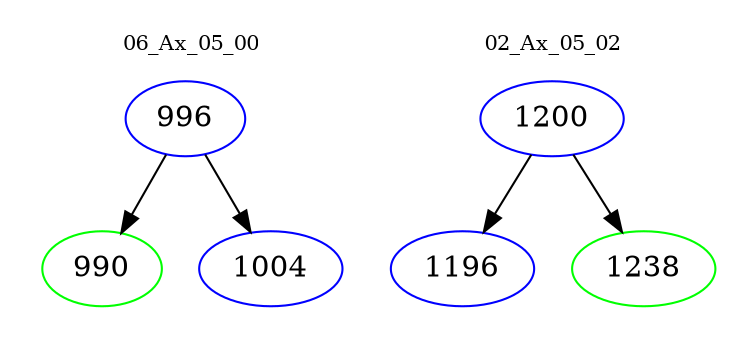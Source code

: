 digraph{
subgraph cluster_0 {
color = white
label = "06_Ax_05_00";
fontsize=10;
T0_996 [label="996", color="blue"]
T0_996 -> T0_990 [color="black"]
T0_990 [label="990", color="green"]
T0_996 -> T0_1004 [color="black"]
T0_1004 [label="1004", color="blue"]
}
subgraph cluster_1 {
color = white
label = "02_Ax_05_02";
fontsize=10;
T1_1200 [label="1200", color="blue"]
T1_1200 -> T1_1196 [color="black"]
T1_1196 [label="1196", color="blue"]
T1_1200 -> T1_1238 [color="black"]
T1_1238 [label="1238", color="green"]
}
}
